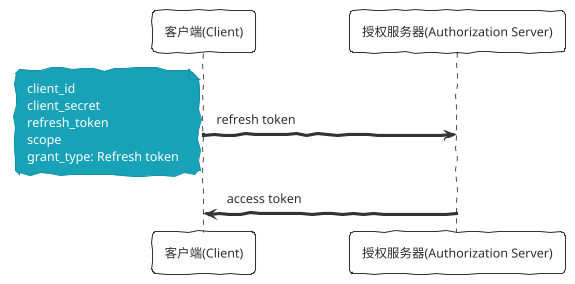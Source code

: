 @startuml

!theme sketchy-outline

!$client = "客户端(Client)"
!$authServer = "授权服务器(Authorization Server)"

"$client" -> "$authServer": refresh token
note left
client_id
client_secret
refresh_token
scope
grant_type: Refresh token
end note

"$client" <- "$authServer": access token


@enduml